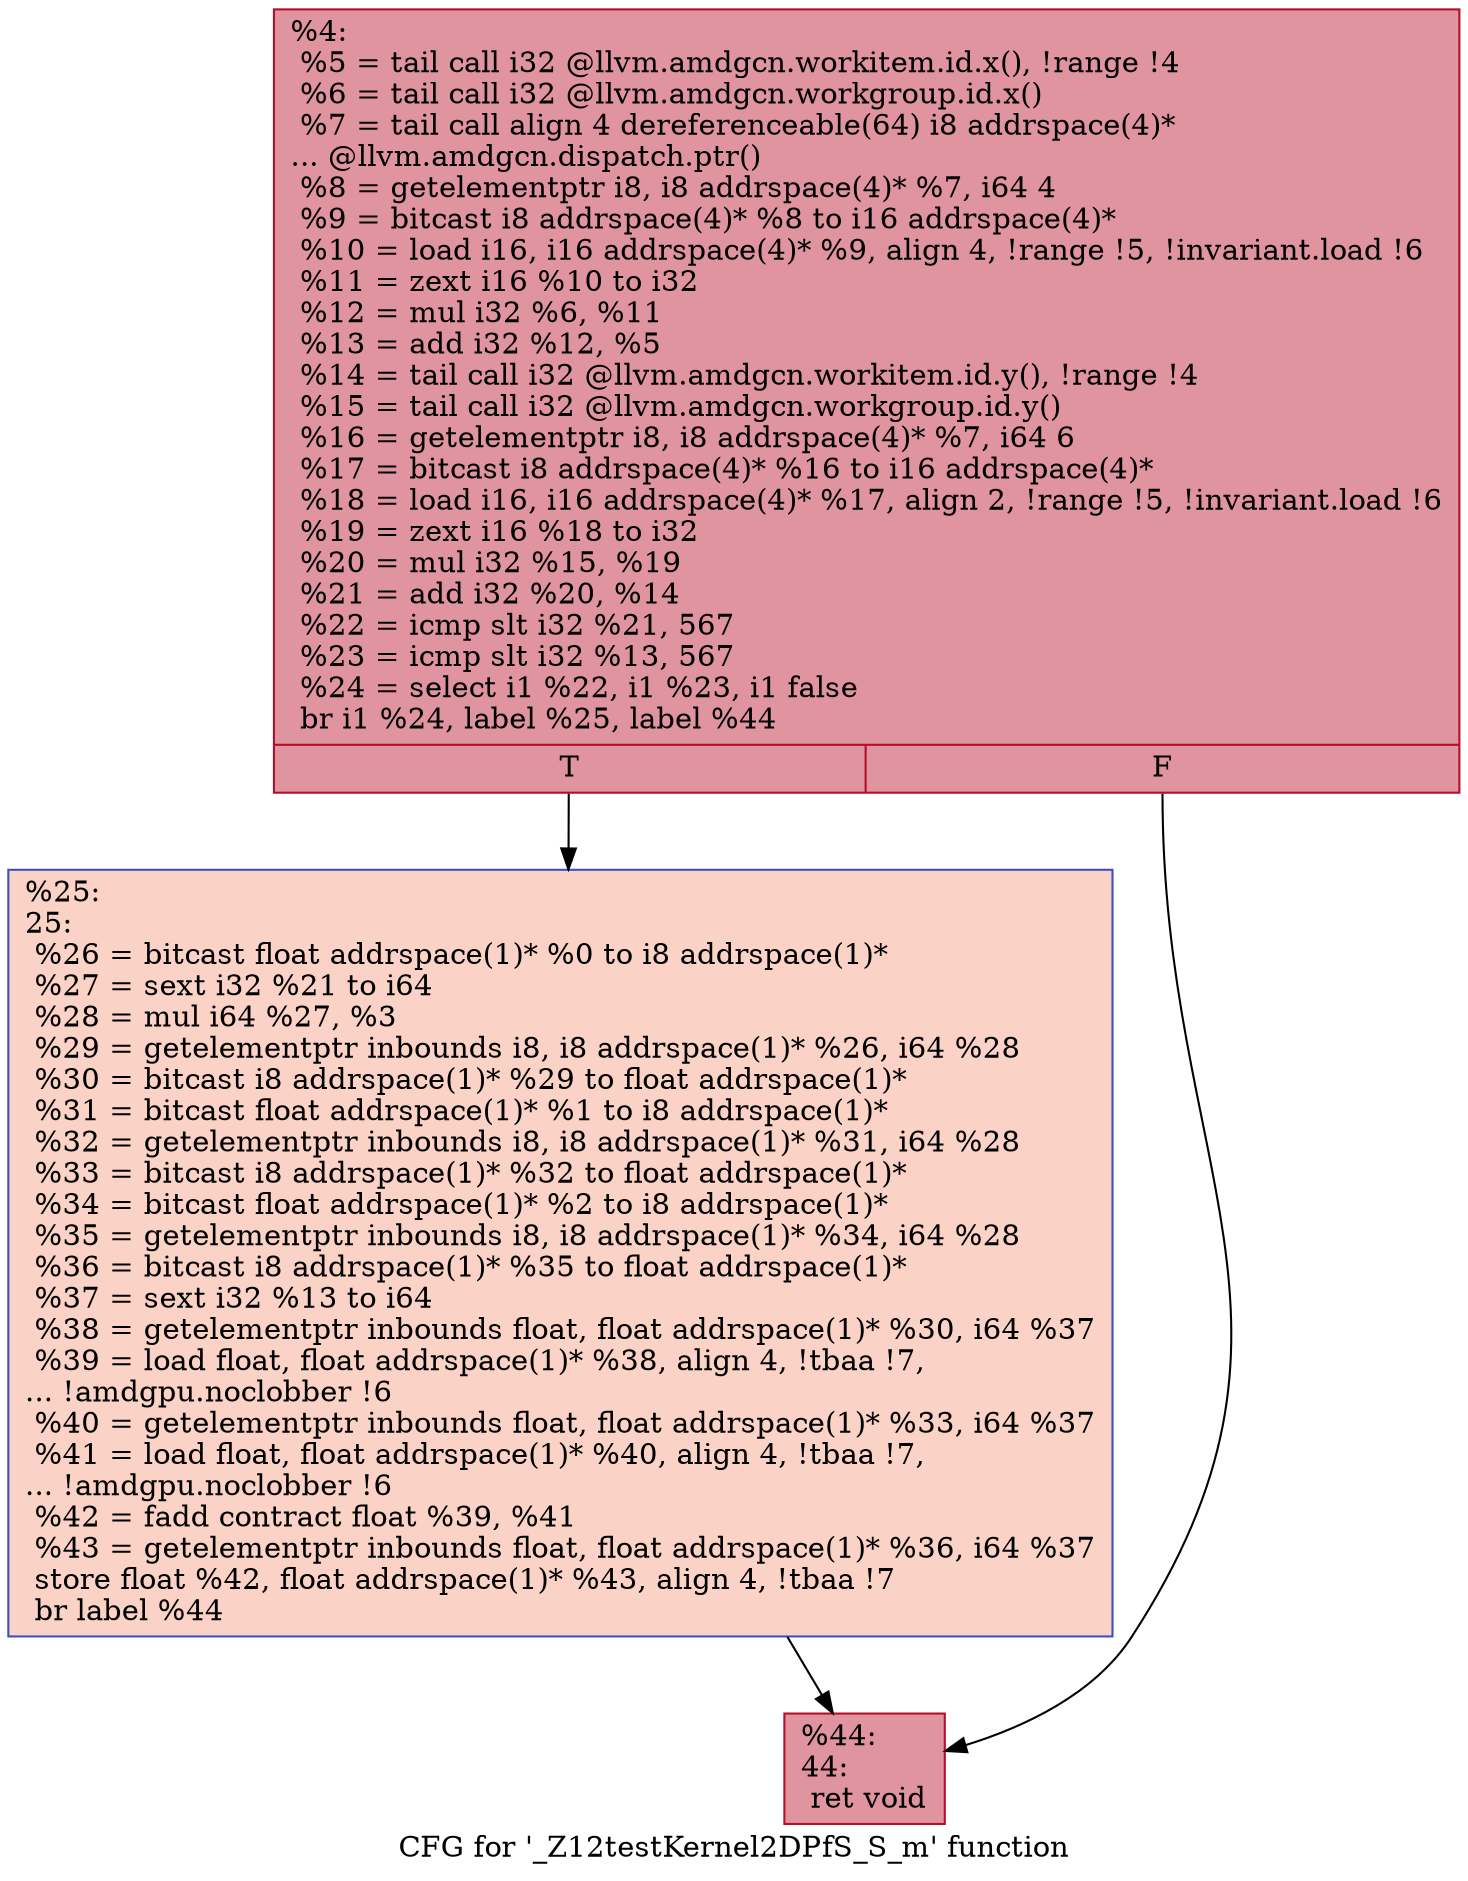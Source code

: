 digraph "CFG for '_Z12testKernel2DPfS_S_m' function" {
	label="CFG for '_Z12testKernel2DPfS_S_m' function";

	Node0x5ba8640 [shape=record,color="#b70d28ff", style=filled, fillcolor="#b70d2870",label="{%4:\l  %5 = tail call i32 @llvm.amdgcn.workitem.id.x(), !range !4\l  %6 = tail call i32 @llvm.amdgcn.workgroup.id.x()\l  %7 = tail call align 4 dereferenceable(64) i8 addrspace(4)*\l... @llvm.amdgcn.dispatch.ptr()\l  %8 = getelementptr i8, i8 addrspace(4)* %7, i64 4\l  %9 = bitcast i8 addrspace(4)* %8 to i16 addrspace(4)*\l  %10 = load i16, i16 addrspace(4)* %9, align 4, !range !5, !invariant.load !6\l  %11 = zext i16 %10 to i32\l  %12 = mul i32 %6, %11\l  %13 = add i32 %12, %5\l  %14 = tail call i32 @llvm.amdgcn.workitem.id.y(), !range !4\l  %15 = tail call i32 @llvm.amdgcn.workgroup.id.y()\l  %16 = getelementptr i8, i8 addrspace(4)* %7, i64 6\l  %17 = bitcast i8 addrspace(4)* %16 to i16 addrspace(4)*\l  %18 = load i16, i16 addrspace(4)* %17, align 2, !range !5, !invariant.load !6\l  %19 = zext i16 %18 to i32\l  %20 = mul i32 %15, %19\l  %21 = add i32 %20, %14\l  %22 = icmp slt i32 %21, 567\l  %23 = icmp slt i32 %13, 567\l  %24 = select i1 %22, i1 %23, i1 false\l  br i1 %24, label %25, label %44\l|{<s0>T|<s1>F}}"];
	Node0x5ba8640:s0 -> Node0x5bac120;
	Node0x5ba8640:s1 -> Node0x5bac1b0;
	Node0x5bac120 [shape=record,color="#3d50c3ff", style=filled, fillcolor="#f59c7d70",label="{%25:\l25:                                               \l  %26 = bitcast float addrspace(1)* %0 to i8 addrspace(1)*\l  %27 = sext i32 %21 to i64\l  %28 = mul i64 %27, %3\l  %29 = getelementptr inbounds i8, i8 addrspace(1)* %26, i64 %28\l  %30 = bitcast i8 addrspace(1)* %29 to float addrspace(1)*\l  %31 = bitcast float addrspace(1)* %1 to i8 addrspace(1)*\l  %32 = getelementptr inbounds i8, i8 addrspace(1)* %31, i64 %28\l  %33 = bitcast i8 addrspace(1)* %32 to float addrspace(1)*\l  %34 = bitcast float addrspace(1)* %2 to i8 addrspace(1)*\l  %35 = getelementptr inbounds i8, i8 addrspace(1)* %34, i64 %28\l  %36 = bitcast i8 addrspace(1)* %35 to float addrspace(1)*\l  %37 = sext i32 %13 to i64\l  %38 = getelementptr inbounds float, float addrspace(1)* %30, i64 %37\l  %39 = load float, float addrspace(1)* %38, align 4, !tbaa !7,\l... !amdgpu.noclobber !6\l  %40 = getelementptr inbounds float, float addrspace(1)* %33, i64 %37\l  %41 = load float, float addrspace(1)* %40, align 4, !tbaa !7,\l... !amdgpu.noclobber !6\l  %42 = fadd contract float %39, %41\l  %43 = getelementptr inbounds float, float addrspace(1)* %36, i64 %37\l  store float %42, float addrspace(1)* %43, align 4, !tbaa !7\l  br label %44\l}"];
	Node0x5bac120 -> Node0x5bac1b0;
	Node0x5bac1b0 [shape=record,color="#b70d28ff", style=filled, fillcolor="#b70d2870",label="{%44:\l44:                                               \l  ret void\l}"];
}
